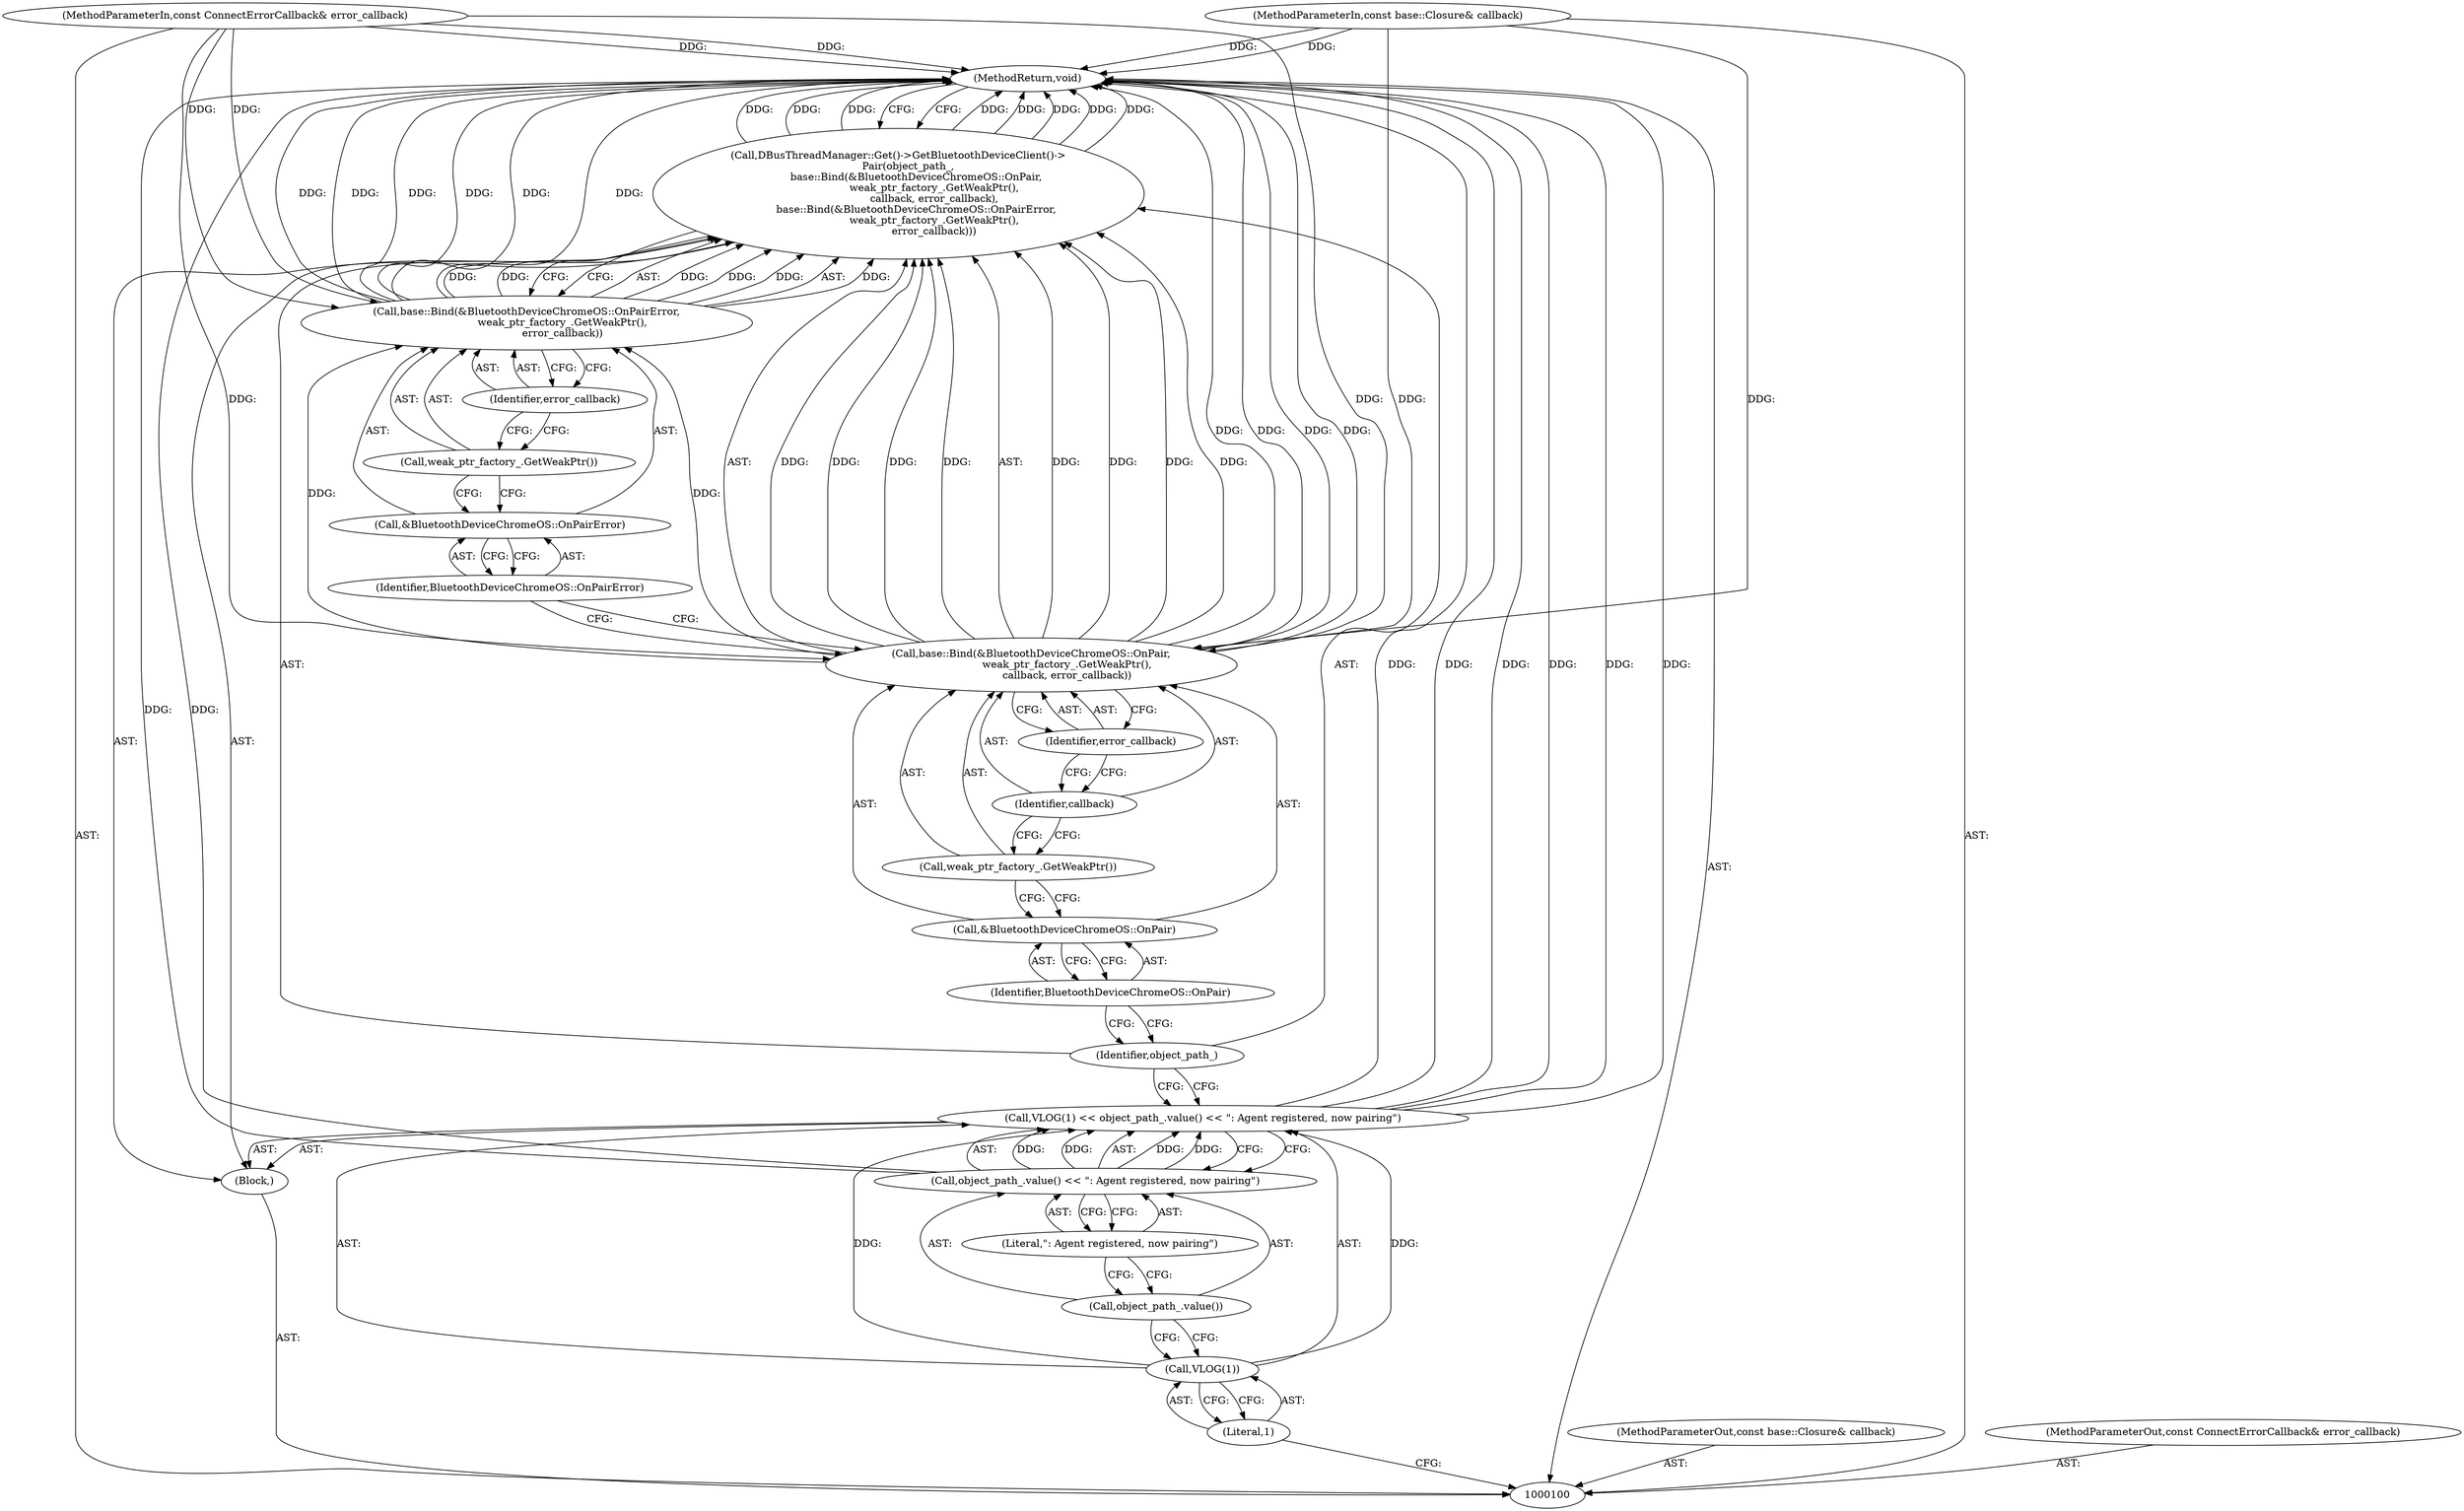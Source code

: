 digraph "1_Chrome_d358f57009b85fb7440208afa5ba87636b491889_15" {
"1000123" [label="(MethodReturn,void)"];
"1000118" [label="(Call,base::Bind(&BluetoothDeviceChromeOS::OnPairError,\n                      weak_ptr_factory_.GetWeakPtr(),\n                      error_callback))"];
"1000119" [label="(Call,&BluetoothDeviceChromeOS::OnPairError)"];
"1000120" [label="(Identifier,BluetoothDeviceChromeOS::OnPairError)"];
"1000121" [label="(Call,weak_ptr_factory_.GetWeakPtr())"];
"1000122" [label="(Identifier,error_callback)"];
"1000101" [label="(MethodParameterIn,const base::Closure& callback)"];
"1000162" [label="(MethodParameterOut,const base::Closure& callback)"];
"1000102" [label="(MethodParameterIn,const ConnectErrorCallback& error_callback)"];
"1000163" [label="(MethodParameterOut,const ConnectErrorCallback& error_callback)"];
"1000103" [label="(Block,)"];
"1000107" [label="(Call,object_path_.value() << \": Agent registered, now pairing\")"];
"1000108" [label="(Call,object_path_.value())"];
"1000104" [label="(Call,VLOG(1) << object_path_.value() << \": Agent registered, now pairing\")"];
"1000105" [label="(Call,VLOG(1))"];
"1000109" [label="(Literal,\": Agent registered, now pairing\")"];
"1000106" [label="(Literal,1)"];
"1000110" [label="(Call,DBusThreadManager::Get()->GetBluetoothDeviceClient()->\n      Pair(object_path_,\n           base::Bind(&BluetoothDeviceChromeOS::OnPair,\n                      weak_ptr_factory_.GetWeakPtr(),\n                      callback, error_callback),\n           base::Bind(&BluetoothDeviceChromeOS::OnPairError,\n                      weak_ptr_factory_.GetWeakPtr(),\n                      error_callback)))"];
"1000111" [label="(Identifier,object_path_)"];
"1000112" [label="(Call,base::Bind(&BluetoothDeviceChromeOS::OnPair,\n                      weak_ptr_factory_.GetWeakPtr(),\n                      callback, error_callback))"];
"1000113" [label="(Call,&BluetoothDeviceChromeOS::OnPair)"];
"1000114" [label="(Identifier,BluetoothDeviceChromeOS::OnPair)"];
"1000115" [label="(Call,weak_ptr_factory_.GetWeakPtr())"];
"1000116" [label="(Identifier,callback)"];
"1000117" [label="(Identifier,error_callback)"];
"1000123" -> "1000100"  [label="AST: "];
"1000123" -> "1000110"  [label="CFG: "];
"1000107" -> "1000123"  [label="DDG: "];
"1000104" -> "1000123"  [label="DDG: "];
"1000104" -> "1000123"  [label="DDG: "];
"1000104" -> "1000123"  [label="DDG: "];
"1000118" -> "1000123"  [label="DDG: "];
"1000118" -> "1000123"  [label="DDG: "];
"1000118" -> "1000123"  [label="DDG: "];
"1000110" -> "1000123"  [label="DDG: "];
"1000110" -> "1000123"  [label="DDG: "];
"1000110" -> "1000123"  [label="DDG: "];
"1000110" -> "1000123"  [label="DDG: "];
"1000102" -> "1000123"  [label="DDG: "];
"1000112" -> "1000123"  [label="DDG: "];
"1000112" -> "1000123"  [label="DDG: "];
"1000101" -> "1000123"  [label="DDG: "];
"1000118" -> "1000110"  [label="AST: "];
"1000118" -> "1000122"  [label="CFG: "];
"1000119" -> "1000118"  [label="AST: "];
"1000121" -> "1000118"  [label="AST: "];
"1000122" -> "1000118"  [label="AST: "];
"1000110" -> "1000118"  [label="CFG: "];
"1000118" -> "1000123"  [label="DDG: "];
"1000118" -> "1000123"  [label="DDG: "];
"1000118" -> "1000123"  [label="DDG: "];
"1000118" -> "1000110"  [label="DDG: "];
"1000118" -> "1000110"  [label="DDG: "];
"1000118" -> "1000110"  [label="DDG: "];
"1000112" -> "1000118"  [label="DDG: "];
"1000102" -> "1000118"  [label="DDG: "];
"1000119" -> "1000118"  [label="AST: "];
"1000119" -> "1000120"  [label="CFG: "];
"1000120" -> "1000119"  [label="AST: "];
"1000121" -> "1000119"  [label="CFG: "];
"1000120" -> "1000119"  [label="AST: "];
"1000120" -> "1000112"  [label="CFG: "];
"1000119" -> "1000120"  [label="CFG: "];
"1000121" -> "1000118"  [label="AST: "];
"1000121" -> "1000119"  [label="CFG: "];
"1000122" -> "1000121"  [label="CFG: "];
"1000122" -> "1000118"  [label="AST: "];
"1000122" -> "1000121"  [label="CFG: "];
"1000118" -> "1000122"  [label="CFG: "];
"1000101" -> "1000100"  [label="AST: "];
"1000101" -> "1000123"  [label="DDG: "];
"1000101" -> "1000112"  [label="DDG: "];
"1000162" -> "1000100"  [label="AST: "];
"1000102" -> "1000100"  [label="AST: "];
"1000102" -> "1000123"  [label="DDG: "];
"1000102" -> "1000112"  [label="DDG: "];
"1000102" -> "1000118"  [label="DDG: "];
"1000163" -> "1000100"  [label="AST: "];
"1000103" -> "1000100"  [label="AST: "];
"1000104" -> "1000103"  [label="AST: "];
"1000110" -> "1000103"  [label="AST: "];
"1000107" -> "1000104"  [label="AST: "];
"1000107" -> "1000109"  [label="CFG: "];
"1000108" -> "1000107"  [label="AST: "];
"1000109" -> "1000107"  [label="AST: "];
"1000104" -> "1000107"  [label="CFG: "];
"1000107" -> "1000123"  [label="DDG: "];
"1000107" -> "1000104"  [label="DDG: "];
"1000107" -> "1000104"  [label="DDG: "];
"1000108" -> "1000107"  [label="AST: "];
"1000108" -> "1000105"  [label="CFG: "];
"1000109" -> "1000108"  [label="CFG: "];
"1000104" -> "1000103"  [label="AST: "];
"1000104" -> "1000107"  [label="CFG: "];
"1000105" -> "1000104"  [label="AST: "];
"1000107" -> "1000104"  [label="AST: "];
"1000111" -> "1000104"  [label="CFG: "];
"1000104" -> "1000123"  [label="DDG: "];
"1000104" -> "1000123"  [label="DDG: "];
"1000104" -> "1000123"  [label="DDG: "];
"1000105" -> "1000104"  [label="DDG: "];
"1000107" -> "1000104"  [label="DDG: "];
"1000107" -> "1000104"  [label="DDG: "];
"1000105" -> "1000104"  [label="AST: "];
"1000105" -> "1000106"  [label="CFG: "];
"1000106" -> "1000105"  [label="AST: "];
"1000108" -> "1000105"  [label="CFG: "];
"1000105" -> "1000104"  [label="DDG: "];
"1000109" -> "1000107"  [label="AST: "];
"1000109" -> "1000108"  [label="CFG: "];
"1000107" -> "1000109"  [label="CFG: "];
"1000106" -> "1000105"  [label="AST: "];
"1000106" -> "1000100"  [label="CFG: "];
"1000105" -> "1000106"  [label="CFG: "];
"1000110" -> "1000103"  [label="AST: "];
"1000110" -> "1000118"  [label="CFG: "];
"1000111" -> "1000110"  [label="AST: "];
"1000112" -> "1000110"  [label="AST: "];
"1000118" -> "1000110"  [label="AST: "];
"1000123" -> "1000110"  [label="CFG: "];
"1000110" -> "1000123"  [label="DDG: "];
"1000110" -> "1000123"  [label="DDG: "];
"1000110" -> "1000123"  [label="DDG: "];
"1000110" -> "1000123"  [label="DDG: "];
"1000112" -> "1000110"  [label="DDG: "];
"1000112" -> "1000110"  [label="DDG: "];
"1000112" -> "1000110"  [label="DDG: "];
"1000112" -> "1000110"  [label="DDG: "];
"1000118" -> "1000110"  [label="DDG: "];
"1000118" -> "1000110"  [label="DDG: "];
"1000118" -> "1000110"  [label="DDG: "];
"1000111" -> "1000110"  [label="AST: "];
"1000111" -> "1000104"  [label="CFG: "];
"1000114" -> "1000111"  [label="CFG: "];
"1000112" -> "1000110"  [label="AST: "];
"1000112" -> "1000117"  [label="CFG: "];
"1000113" -> "1000112"  [label="AST: "];
"1000115" -> "1000112"  [label="AST: "];
"1000116" -> "1000112"  [label="AST: "];
"1000117" -> "1000112"  [label="AST: "];
"1000120" -> "1000112"  [label="CFG: "];
"1000112" -> "1000123"  [label="DDG: "];
"1000112" -> "1000123"  [label="DDG: "];
"1000112" -> "1000110"  [label="DDG: "];
"1000112" -> "1000110"  [label="DDG: "];
"1000112" -> "1000110"  [label="DDG: "];
"1000112" -> "1000110"  [label="DDG: "];
"1000101" -> "1000112"  [label="DDG: "];
"1000102" -> "1000112"  [label="DDG: "];
"1000112" -> "1000118"  [label="DDG: "];
"1000113" -> "1000112"  [label="AST: "];
"1000113" -> "1000114"  [label="CFG: "];
"1000114" -> "1000113"  [label="AST: "];
"1000115" -> "1000113"  [label="CFG: "];
"1000114" -> "1000113"  [label="AST: "];
"1000114" -> "1000111"  [label="CFG: "];
"1000113" -> "1000114"  [label="CFG: "];
"1000115" -> "1000112"  [label="AST: "];
"1000115" -> "1000113"  [label="CFG: "];
"1000116" -> "1000115"  [label="CFG: "];
"1000116" -> "1000112"  [label="AST: "];
"1000116" -> "1000115"  [label="CFG: "];
"1000117" -> "1000116"  [label="CFG: "];
"1000117" -> "1000112"  [label="AST: "];
"1000117" -> "1000116"  [label="CFG: "];
"1000112" -> "1000117"  [label="CFG: "];
}

